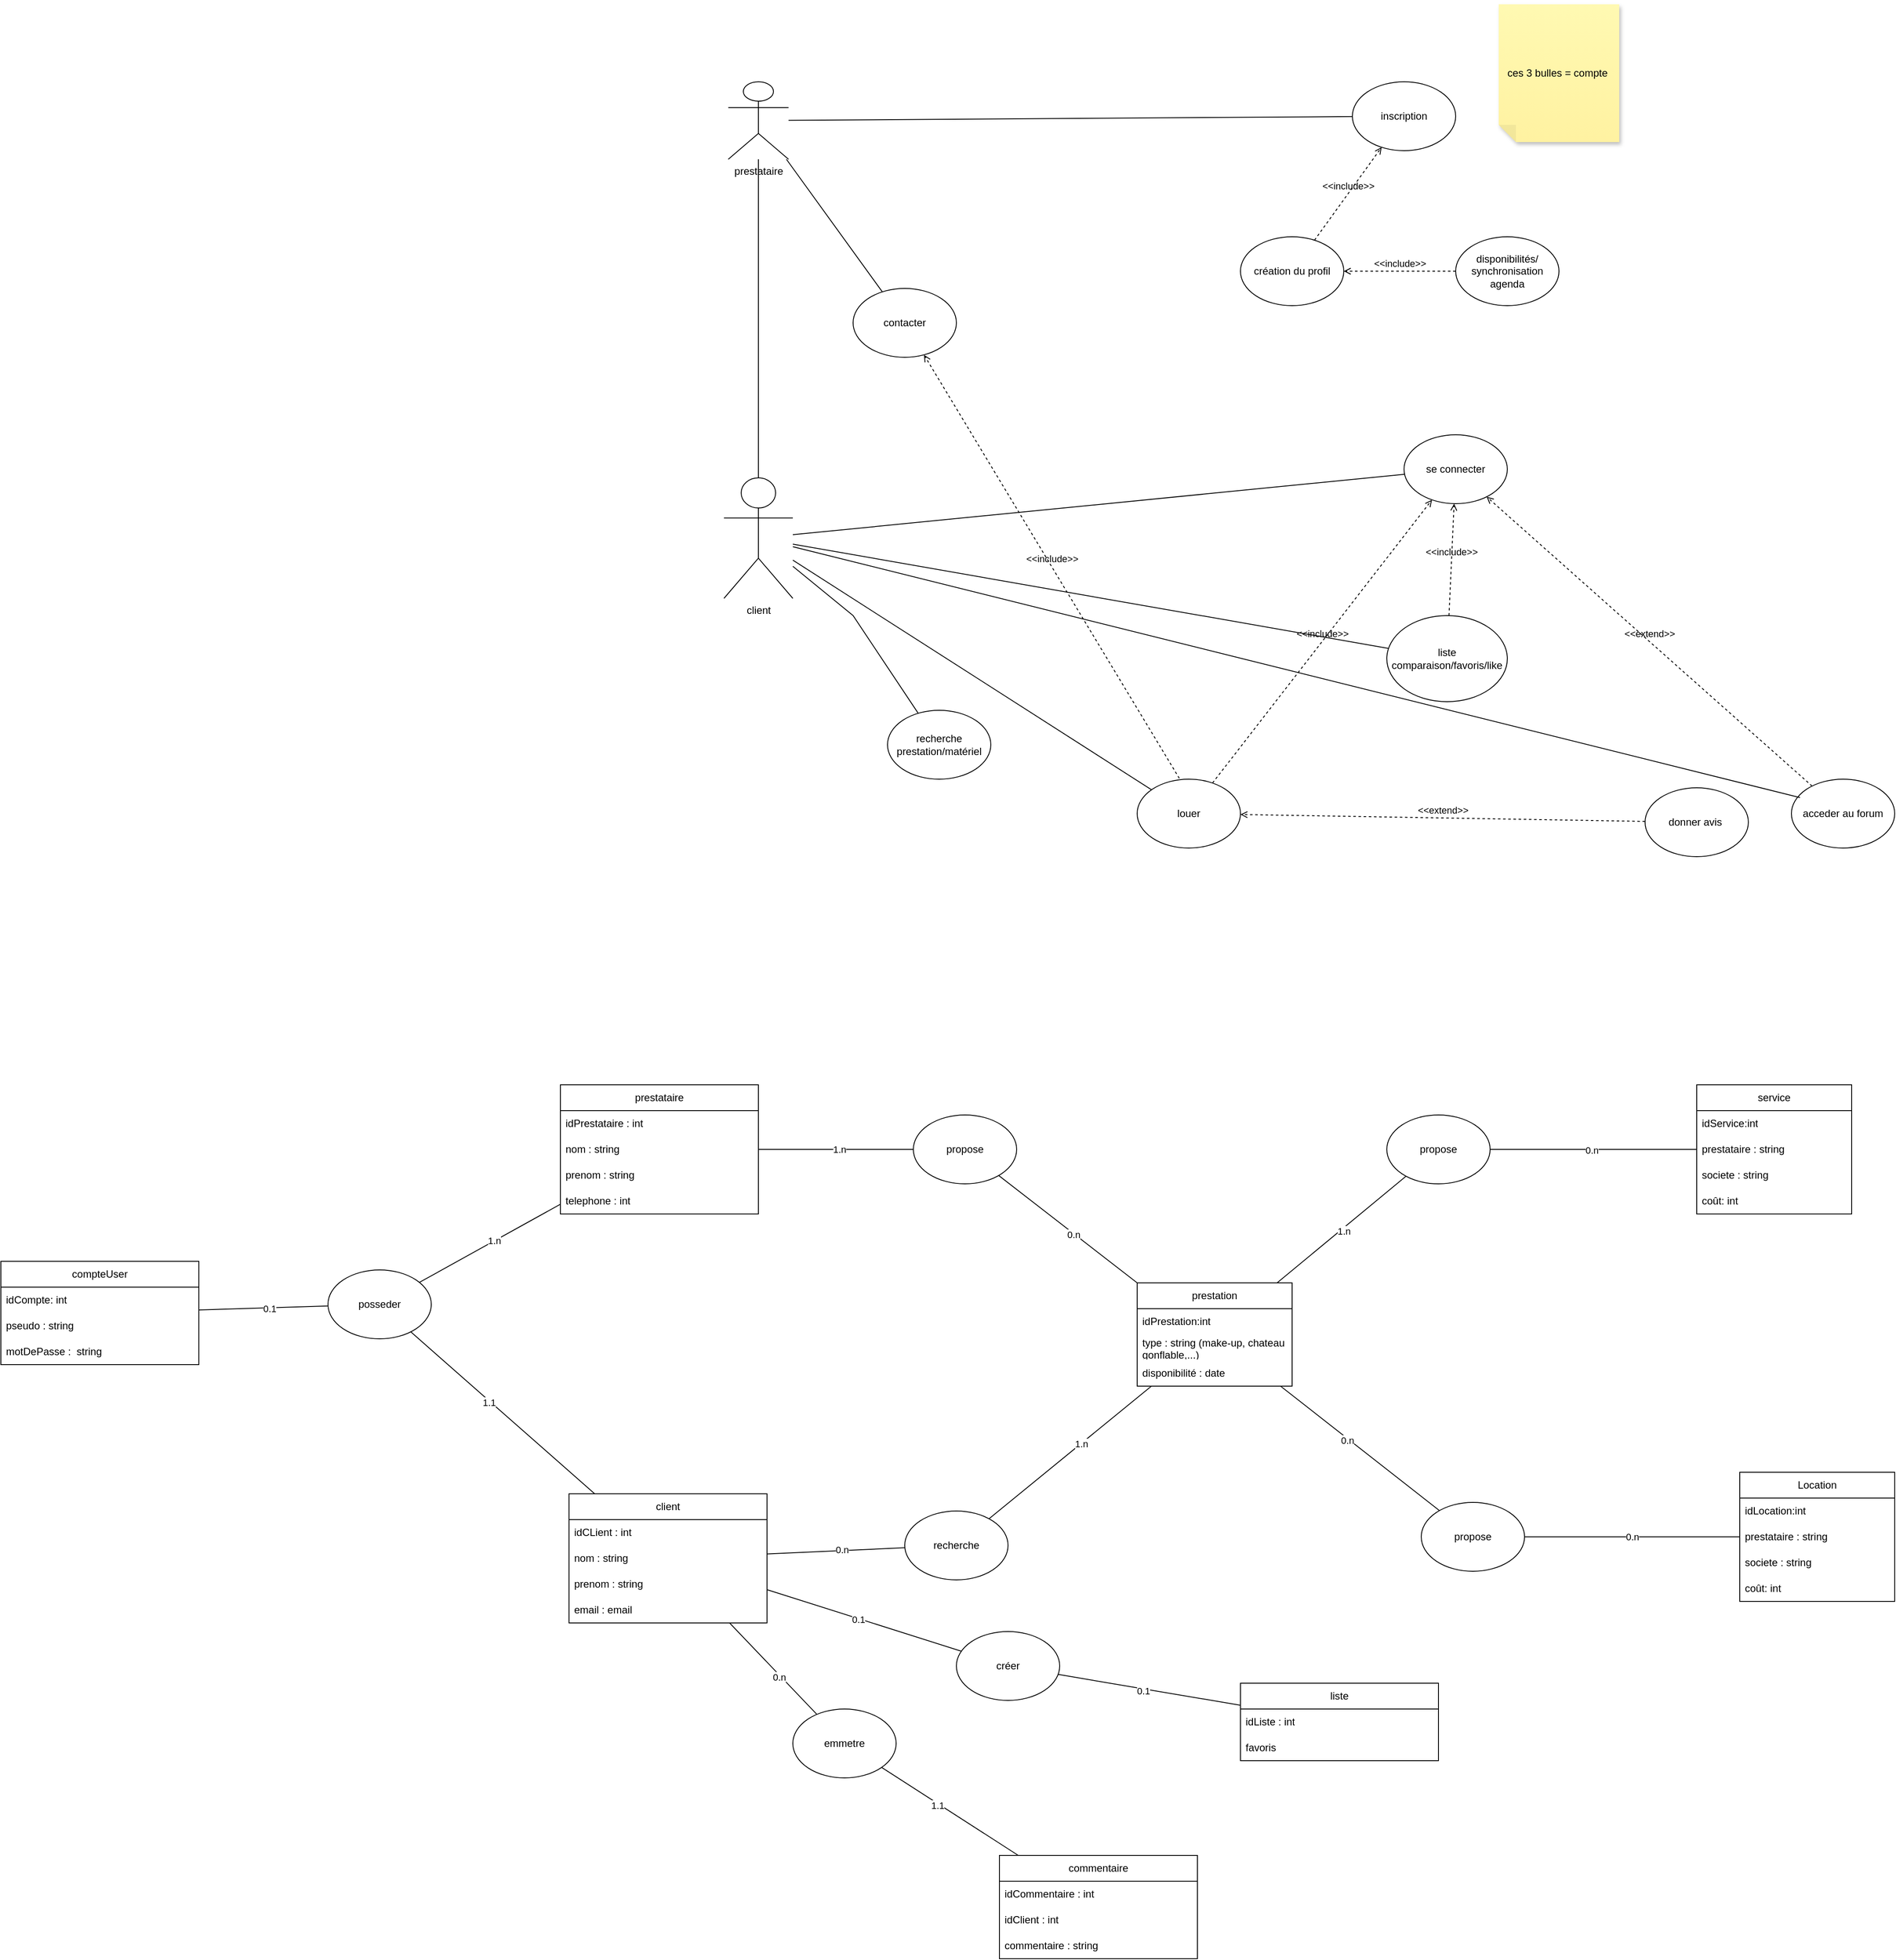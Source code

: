 <mxfile version="24.7.8">
  <diagram name="Page-1" id="dUXE3Y1OC9jI7FDfEywC">
    <mxGraphModel dx="1336" dy="738" grid="1" gridSize="10" guides="1" tooltips="1" connect="1" arrows="1" fold="1" page="1" pageScale="1" pageWidth="850" pageHeight="1100" math="0" shadow="0">
      <root>
        <mxCell id="0" />
        <mxCell id="1" parent="0" />
        <mxCell id="MuBUjtRx28wn0_U0IauR-11" value="inscription" style="ellipse;whiteSpace=wrap;html=1;" parent="1" vertex="1">
          <mxGeometry x="800" y="190" width="120" height="80" as="geometry" />
        </mxCell>
        <mxCell id="MuBUjtRx28wn0_U0IauR-12" value="création du profil" style="ellipse;whiteSpace=wrap;html=1;" parent="1" vertex="1">
          <mxGeometry x="670" y="370" width="120" height="80" as="geometry" />
        </mxCell>
        <mxCell id="MuBUjtRx28wn0_U0IauR-16" value="prestataire" style="shape=umlActor;verticalLabelPosition=bottom;verticalAlign=top;html=1;outlineConnect=0;" parent="1" vertex="1">
          <mxGeometry x="75" y="190" width="70" height="90" as="geometry" />
        </mxCell>
        <mxCell id="MuBUjtRx28wn0_U0IauR-21" value="client&lt;div&gt;&lt;br&gt;&lt;/div&gt;" style="shape=umlActor;verticalLabelPosition=bottom;verticalAlign=top;html=1;outlineConnect=0;" parent="1" vertex="1">
          <mxGeometry x="70" y="650" width="80" height="140" as="geometry" />
        </mxCell>
        <mxCell id="MuBUjtRx28wn0_U0IauR-25" value="recherche prestation/matériel" style="ellipse;whiteSpace=wrap;html=1;" parent="1" vertex="1">
          <mxGeometry x="260" y="920" width="120" height="80" as="geometry" />
        </mxCell>
        <mxCell id="MuBUjtRx28wn0_U0IauR-26" value="donner avis&amp;nbsp;" style="ellipse;whiteSpace=wrap;html=1;" parent="1" vertex="1">
          <mxGeometry x="1140" y="1010" width="120" height="80" as="geometry" />
        </mxCell>
        <mxCell id="MuBUjtRx28wn0_U0IauR-27" value="louer" style="ellipse;whiteSpace=wrap;html=1;" parent="1" vertex="1">
          <mxGeometry x="550" y="1000" width="120" height="80" as="geometry" />
        </mxCell>
        <mxCell id="MuBUjtRx28wn0_U0IauR-28" value="liste comparaison/favoris/like" style="ellipse;whiteSpace=wrap;html=1;" parent="1" vertex="1">
          <mxGeometry x="840" y="810" width="140" height="100" as="geometry" />
        </mxCell>
        <mxCell id="MuBUjtRx28wn0_U0IauR-29" value="se connecter" style="ellipse;whiteSpace=wrap;html=1;" parent="1" vertex="1">
          <mxGeometry x="860" y="600" width="120" height="80" as="geometry" />
        </mxCell>
        <mxCell id="MuBUjtRx28wn0_U0IauR-34" value="contacter" style="ellipse;whiteSpace=wrap;html=1;" parent="1" vertex="1">
          <mxGeometry x="220" y="430" width="120" height="80" as="geometry" />
        </mxCell>
        <mxCell id="MuBUjtRx28wn0_U0IauR-35" value="&amp;lt;&amp;lt;include&amp;gt;&amp;gt;" style="html=1;verticalAlign=bottom;labelBackgroundColor=none;endArrow=open;endFill=0;dashed=1;rounded=0;" parent="1" source="MuBUjtRx28wn0_U0IauR-12" target="MuBUjtRx28wn0_U0IauR-11" edge="1">
          <mxGeometry width="160" relative="1" as="geometry">
            <mxPoint x="650" y="370" as="sourcePoint" />
            <mxPoint x="810" y="370" as="targetPoint" />
          </mxGeometry>
        </mxCell>
        <mxCell id="MuBUjtRx28wn0_U0IauR-36" value="&amp;lt;&amp;lt;include&amp;gt;&amp;gt;" style="html=1;verticalAlign=bottom;labelBackgroundColor=none;endArrow=open;endFill=0;dashed=1;rounded=0;" parent="1" source="MuBUjtRx28wn0_U0IauR-27" target="MuBUjtRx28wn0_U0IauR-29" edge="1">
          <mxGeometry width="160" relative="1" as="geometry">
            <mxPoint x="710" y="930" as="sourcePoint" />
            <mxPoint x="860" y="690" as="targetPoint" />
          </mxGeometry>
        </mxCell>
        <mxCell id="MuBUjtRx28wn0_U0IauR-38" value="&amp;lt;&amp;lt;include&amp;gt;&amp;gt;" style="html=1;verticalAlign=bottom;labelBackgroundColor=none;endArrow=open;endFill=0;dashed=1;rounded=0;" parent="1" source="MuBUjtRx28wn0_U0IauR-28" target="MuBUjtRx28wn0_U0IauR-29" edge="1">
          <mxGeometry width="160" relative="1" as="geometry">
            <mxPoint x="710" y="750" as="sourcePoint" />
            <mxPoint x="870" y="750" as="targetPoint" />
          </mxGeometry>
        </mxCell>
        <mxCell id="MuBUjtRx28wn0_U0IauR-39" value="" style="endArrow=none;html=1;rounded=0;" parent="1" source="MuBUjtRx28wn0_U0IauR-21" target="MuBUjtRx28wn0_U0IauR-29" edge="1">
          <mxGeometry width="50" height="50" relative="1" as="geometry">
            <mxPoint x="140" y="710" as="sourcePoint" />
            <mxPoint x="190" y="660" as="targetPoint" />
          </mxGeometry>
        </mxCell>
        <mxCell id="MuBUjtRx28wn0_U0IauR-40" value="" style="endArrow=none;html=1;rounded=0;" parent="1" source="MuBUjtRx28wn0_U0IauR-27" target="MuBUjtRx28wn0_U0IauR-21" edge="1">
          <mxGeometry width="50" height="50" relative="1" as="geometry">
            <mxPoint x="286.681" y="786.724" as="sourcePoint" />
            <mxPoint x="120" y="680.0" as="targetPoint" />
          </mxGeometry>
        </mxCell>
        <mxCell id="MuBUjtRx28wn0_U0IauR-41" value="&amp;lt;&amp;lt;extend&amp;gt;&amp;gt;" style="html=1;verticalAlign=bottom;labelBackgroundColor=none;endArrow=open;endFill=0;dashed=1;rounded=0;" parent="1" source="MuBUjtRx28wn0_U0IauR-26" target="MuBUjtRx28wn0_U0IauR-27" edge="1">
          <mxGeometry width="160" relative="1" as="geometry">
            <mxPoint x="730" y="875" as="sourcePoint" />
            <mxPoint x="880" y="865" as="targetPoint" />
          </mxGeometry>
        </mxCell>
        <mxCell id="MuBUjtRx28wn0_U0IauR-42" value="&amp;lt;&amp;lt;include&amp;gt;&amp;gt;" style="html=1;verticalAlign=bottom;labelBackgroundColor=none;endArrow=open;endFill=0;dashed=1;rounded=0;exitX=0.408;exitY=-0.012;exitDx=0;exitDy=0;exitPerimeter=0;" parent="1" source="MuBUjtRx28wn0_U0IauR-27" target="MuBUjtRx28wn0_U0IauR-34" edge="1">
          <mxGeometry width="160" relative="1" as="geometry">
            <mxPoint x="1000" y="960" as="sourcePoint" />
            <mxPoint x="790" y="730" as="targetPoint" />
          </mxGeometry>
        </mxCell>
        <mxCell id="MuBUjtRx28wn0_U0IauR-43" value="" style="endArrow=none;html=1;rounded=0;" parent="1" source="MuBUjtRx28wn0_U0IauR-16" target="MuBUjtRx28wn0_U0IauR-11" edge="1">
          <mxGeometry width="50" height="50" relative="1" as="geometry">
            <mxPoint x="120" y="300" as="sourcePoint" />
            <mxPoint x="831" y="230" as="targetPoint" />
          </mxGeometry>
        </mxCell>
        <mxCell id="MuBUjtRx28wn0_U0IauR-44" value="" style="endArrow=none;html=1;rounded=0;" parent="1" source="MuBUjtRx28wn0_U0IauR-16" target="MuBUjtRx28wn0_U0IauR-34" edge="1">
          <mxGeometry width="50" height="50" relative="1" as="geometry">
            <mxPoint x="70" y="330" as="sourcePoint" />
            <mxPoint x="240" y="350" as="targetPoint" />
          </mxGeometry>
        </mxCell>
        <mxCell id="MuBUjtRx28wn0_U0IauR-45" value="disponibilités/&lt;div&gt;synchronisation agenda&lt;/div&gt;" style="ellipse;whiteSpace=wrap;html=1;" parent="1" vertex="1">
          <mxGeometry x="920" y="370" width="120" height="80" as="geometry" />
        </mxCell>
        <mxCell id="MuBUjtRx28wn0_U0IauR-47" value="&amp;lt;&amp;lt;include&amp;gt;&amp;gt;" style="html=1;verticalAlign=bottom;labelBackgroundColor=none;endArrow=open;endFill=0;dashed=1;rounded=0;" parent="1" source="MuBUjtRx28wn0_U0IauR-45" target="MuBUjtRx28wn0_U0IauR-12" edge="1">
          <mxGeometry width="160" relative="1" as="geometry">
            <mxPoint x="760" y="469.5" as="sourcePoint" />
            <mxPoint x="920" y="469.5" as="targetPoint" />
          </mxGeometry>
        </mxCell>
        <mxCell id="MuBUjtRx28wn0_U0IauR-48" value="" style="endArrow=none;html=1;rounded=0;" parent="1" source="MuBUjtRx28wn0_U0IauR-16" target="MuBUjtRx28wn0_U0IauR-21" edge="1">
          <mxGeometry width="50" height="50" relative="1" as="geometry">
            <mxPoint x="15" y="350" as="sourcePoint" />
            <mxPoint x="670" y="355" as="targetPoint" />
          </mxGeometry>
        </mxCell>
        <mxCell id="MuBUjtRx28wn0_U0IauR-52" value="acceder au forum" style="ellipse;whiteSpace=wrap;html=1;" parent="1" vertex="1">
          <mxGeometry x="1310" y="1000" width="120" height="80" as="geometry" />
        </mxCell>
        <mxCell id="MuBUjtRx28wn0_U0IauR-53" value="&amp;lt;&amp;lt;extend&amp;gt;&amp;gt;" style="html=1;verticalAlign=bottom;labelBackgroundColor=none;endArrow=open;endFill=0;dashed=1;rounded=0;" parent="1" source="MuBUjtRx28wn0_U0IauR-52" target="MuBUjtRx28wn0_U0IauR-29" edge="1">
          <mxGeometry width="160" relative="1" as="geometry">
            <mxPoint x="1230" y="840" as="sourcePoint" />
            <mxPoint x="1390" y="840" as="targetPoint" />
          </mxGeometry>
        </mxCell>
        <mxCell id="MuBUjtRx28wn0_U0IauR-56" value="" style="endArrow=none;html=1;rounded=0;" parent="1" source="MuBUjtRx28wn0_U0IauR-25" target="MuBUjtRx28wn0_U0IauR-21" edge="1">
          <mxGeometry width="50" height="50" relative="1" as="geometry">
            <mxPoint x="327" y="862" as="sourcePoint" />
            <mxPoint x="160" y="756" as="targetPoint" />
            <Array as="points">
              <mxPoint x="220" y="810" />
            </Array>
          </mxGeometry>
        </mxCell>
        <mxCell id="MuBUjtRx28wn0_U0IauR-57" value="" style="endArrow=none;html=1;rounded=0;" parent="1" source="MuBUjtRx28wn0_U0IauR-21" target="MuBUjtRx28wn0_U0IauR-28" edge="1">
          <mxGeometry width="50" height="50" relative="1" as="geometry">
            <mxPoint x="160" y="726" as="sourcePoint" />
            <mxPoint x="871" y="656" as="targetPoint" />
          </mxGeometry>
        </mxCell>
        <mxCell id="MuBUjtRx28wn0_U0IauR-58" value="" style="endArrow=none;html=1;rounded=0;entryX=0.083;entryY=0.267;entryDx=0;entryDy=0;entryPerimeter=0;" parent="1" source="MuBUjtRx28wn0_U0IauR-21" target="MuBUjtRx28wn0_U0IauR-52" edge="1">
          <mxGeometry width="50" height="50" relative="1" as="geometry">
            <mxPoint x="160" y="726" as="sourcePoint" />
            <mxPoint x="871" y="656" as="targetPoint" />
          </mxGeometry>
        </mxCell>
        <mxCell id="IXs15jx_NMNovQOjlFkA-1" value="prestataire" style="swimlane;fontStyle=0;childLayout=stackLayout;horizontal=1;startSize=30;horizontalStack=0;resizeParent=1;resizeParentMax=0;resizeLast=0;collapsible=1;marginBottom=0;whiteSpace=wrap;html=1;" parent="1" vertex="1">
          <mxGeometry x="-120" y="1355" width="230" height="150" as="geometry" />
        </mxCell>
        <mxCell id="IXs15jx_NMNovQOjlFkA-2" value="idPrestataire : int" style="text;strokeColor=none;fillColor=none;align=left;verticalAlign=middle;spacingLeft=4;spacingRight=4;overflow=hidden;points=[[0,0.5],[1,0.5]];portConstraint=eastwest;rotatable=0;whiteSpace=wrap;html=1;" parent="IXs15jx_NMNovQOjlFkA-1" vertex="1">
          <mxGeometry y="30" width="230" height="30" as="geometry" />
        </mxCell>
        <mxCell id="IXs15jx_NMNovQOjlFkA-3" value="nom : string" style="text;strokeColor=none;fillColor=none;align=left;verticalAlign=middle;spacingLeft=4;spacingRight=4;overflow=hidden;points=[[0,0.5],[1,0.5]];portConstraint=eastwest;rotatable=0;whiteSpace=wrap;html=1;" parent="IXs15jx_NMNovQOjlFkA-1" vertex="1">
          <mxGeometry y="60" width="230" height="30" as="geometry" />
        </mxCell>
        <mxCell id="IXs15jx_NMNovQOjlFkA-4" value="prenom : string" style="text;strokeColor=none;fillColor=none;align=left;verticalAlign=middle;spacingLeft=4;spacingRight=4;overflow=hidden;points=[[0,0.5],[1,0.5]];portConstraint=eastwest;rotatable=0;whiteSpace=wrap;html=1;" parent="IXs15jx_NMNovQOjlFkA-1" vertex="1">
          <mxGeometry y="90" width="230" height="30" as="geometry" />
        </mxCell>
        <mxCell id="IXs15jx_NMNovQOjlFkA-9" value="telephone : int" style="text;strokeColor=none;fillColor=none;align=left;verticalAlign=middle;spacingLeft=4;spacingRight=4;overflow=hidden;points=[[0,0.5],[1,0.5]];portConstraint=eastwest;rotatable=0;whiteSpace=wrap;html=1;" parent="IXs15jx_NMNovQOjlFkA-1" vertex="1">
          <mxGeometry y="120" width="230" height="30" as="geometry" />
        </mxCell>
        <mxCell id="IXs15jx_NMNovQOjlFkA-10" value="client" style="swimlane;fontStyle=0;childLayout=stackLayout;horizontal=1;startSize=30;horizontalStack=0;resizeParent=1;resizeParentMax=0;resizeLast=0;collapsible=1;marginBottom=0;whiteSpace=wrap;html=1;" parent="1" vertex="1">
          <mxGeometry x="-110" y="1830" width="230" height="150" as="geometry" />
        </mxCell>
        <mxCell id="IXs15jx_NMNovQOjlFkA-11" value="idCLient : int" style="text;strokeColor=none;fillColor=none;align=left;verticalAlign=middle;spacingLeft=4;spacingRight=4;overflow=hidden;points=[[0,0.5],[1,0.5]];portConstraint=eastwest;rotatable=0;whiteSpace=wrap;html=1;" parent="IXs15jx_NMNovQOjlFkA-10" vertex="1">
          <mxGeometry y="30" width="230" height="30" as="geometry" />
        </mxCell>
        <mxCell id="IXs15jx_NMNovQOjlFkA-12" value="nom : string" style="text;strokeColor=none;fillColor=none;align=left;verticalAlign=middle;spacingLeft=4;spacingRight=4;overflow=hidden;points=[[0,0.5],[1,0.5]];portConstraint=eastwest;rotatable=0;whiteSpace=wrap;html=1;" parent="IXs15jx_NMNovQOjlFkA-10" vertex="1">
          <mxGeometry y="60" width="230" height="30" as="geometry" />
        </mxCell>
        <mxCell id="IXs15jx_NMNovQOjlFkA-13" value="prenom : string" style="text;strokeColor=none;fillColor=none;align=left;verticalAlign=middle;spacingLeft=4;spacingRight=4;overflow=hidden;points=[[0,0.5],[1,0.5]];portConstraint=eastwest;rotatable=0;whiteSpace=wrap;html=1;" parent="IXs15jx_NMNovQOjlFkA-10" vertex="1">
          <mxGeometry y="90" width="230" height="30" as="geometry" />
        </mxCell>
        <mxCell id="IXs15jx_NMNovQOjlFkA-14" value="email : email" style="text;strokeColor=none;fillColor=none;align=left;verticalAlign=middle;spacingLeft=4;spacingRight=4;overflow=hidden;points=[[0,0.5],[1,0.5]];portConstraint=eastwest;rotatable=0;whiteSpace=wrap;html=1;" parent="IXs15jx_NMNovQOjlFkA-10" vertex="1">
          <mxGeometry y="120" width="230" height="30" as="geometry" />
        </mxCell>
        <mxCell id="IXs15jx_NMNovQOjlFkA-15" value="service" style="swimlane;fontStyle=0;childLayout=stackLayout;horizontal=1;startSize=30;horizontalStack=0;resizeParent=1;resizeParentMax=0;resizeLast=0;collapsible=1;marginBottom=0;whiteSpace=wrap;html=1;" parent="1" vertex="1">
          <mxGeometry x="1200" y="1355" width="180" height="150" as="geometry" />
        </mxCell>
        <mxCell id="IXs15jx_NMNovQOjlFkA-16" value="idService:int" style="text;strokeColor=none;fillColor=none;align=left;verticalAlign=middle;spacingLeft=4;spacingRight=4;overflow=hidden;points=[[0,0.5],[1,0.5]];portConstraint=eastwest;rotatable=0;whiteSpace=wrap;html=1;" parent="IXs15jx_NMNovQOjlFkA-15" vertex="1">
          <mxGeometry y="30" width="180" height="30" as="geometry" />
        </mxCell>
        <mxCell id="IXs15jx_NMNovQOjlFkA-19" value="prestataire : string" style="text;strokeColor=none;fillColor=none;align=left;verticalAlign=middle;spacingLeft=4;spacingRight=4;overflow=hidden;points=[[0,0.5],[1,0.5]];portConstraint=eastwest;rotatable=0;whiteSpace=wrap;html=1;" parent="IXs15jx_NMNovQOjlFkA-15" vertex="1">
          <mxGeometry y="60" width="180" height="30" as="geometry" />
        </mxCell>
        <mxCell id="IXs15jx_NMNovQOjlFkA-20" value="societe : string" style="text;strokeColor=none;fillColor=none;align=left;verticalAlign=middle;spacingLeft=4;spacingRight=4;overflow=hidden;points=[[0,0.5],[1,0.5]];portConstraint=eastwest;rotatable=0;whiteSpace=wrap;html=1;" parent="IXs15jx_NMNovQOjlFkA-15" vertex="1">
          <mxGeometry y="90" width="180" height="30" as="geometry" />
        </mxCell>
        <mxCell id="IXs15jx_NMNovQOjlFkA-18" value="coût: int" style="text;strokeColor=none;fillColor=none;align=left;verticalAlign=middle;spacingLeft=4;spacingRight=4;overflow=hidden;points=[[0,0.5],[1,0.5]];portConstraint=eastwest;rotatable=0;whiteSpace=wrap;html=1;" parent="IXs15jx_NMNovQOjlFkA-15" vertex="1">
          <mxGeometry y="120" width="180" height="30" as="geometry" />
        </mxCell>
        <mxCell id="IXs15jx_NMNovQOjlFkA-21" value="recherche" style="ellipse;whiteSpace=wrap;html=1;" parent="1" vertex="1">
          <mxGeometry x="280" y="1850" width="120" height="80" as="geometry" />
        </mxCell>
        <mxCell id="IXs15jx_NMNovQOjlFkA-22" value="propose" style="ellipse;whiteSpace=wrap;html=1;" parent="1" vertex="1">
          <mxGeometry x="290" y="1390" width="120" height="80" as="geometry" />
        </mxCell>
        <mxCell id="IXs15jx_NMNovQOjlFkA-23" value="" style="endArrow=none;html=1;rounded=0;" parent="1" source="IXs15jx_NMNovQOjlFkA-1" target="IXs15jx_NMNovQOjlFkA-22" edge="1">
          <mxGeometry width="50" height="50" relative="1" as="geometry">
            <mxPoint x="390" y="1460" as="sourcePoint" />
            <mxPoint x="440" y="1410" as="targetPoint" />
          </mxGeometry>
        </mxCell>
        <mxCell id="4hOj2xu6CtOuYYD1Ahmx-4" value="1.n" style="edgeLabel;html=1;align=center;verticalAlign=middle;resizable=0;points=[];" vertex="1" connectable="0" parent="IXs15jx_NMNovQOjlFkA-23">
          <mxGeometry x="0.044" relative="1" as="geometry">
            <mxPoint as="offset" />
          </mxGeometry>
        </mxCell>
        <mxCell id="IXs15jx_NMNovQOjlFkA-24" value="" style="endArrow=none;html=1;rounded=0;exitX=0;exitY=0;exitDx=0;exitDy=0;" parent="1" source="IXs15jx_NMNovQOjlFkA-51" target="IXs15jx_NMNovQOjlFkA-22" edge="1">
          <mxGeometry width="50" height="50" relative="1" as="geometry">
            <mxPoint x="730" y="1490" as="sourcePoint" />
            <mxPoint x="870" y="1640" as="targetPoint" />
          </mxGeometry>
        </mxCell>
        <mxCell id="4hOj2xu6CtOuYYD1Ahmx-5" value="0.n" style="edgeLabel;html=1;align=center;verticalAlign=middle;resizable=0;points=[];" vertex="1" connectable="0" parent="IXs15jx_NMNovQOjlFkA-24">
          <mxGeometry x="-0.088" y="1" relative="1" as="geometry">
            <mxPoint as="offset" />
          </mxGeometry>
        </mxCell>
        <mxCell id="IXs15jx_NMNovQOjlFkA-25" value="" style="endArrow=none;html=1;rounded=0;" parent="1" source="IXs15jx_NMNovQOjlFkA-10" target="IXs15jx_NMNovQOjlFkA-21" edge="1">
          <mxGeometry width="50" height="50" relative="1" as="geometry">
            <mxPoint x="390" y="1830" as="sourcePoint" />
            <mxPoint x="440" y="1780" as="targetPoint" />
          </mxGeometry>
        </mxCell>
        <mxCell id="4hOj2xu6CtOuYYD1Ahmx-6" value="0.n" style="edgeLabel;html=1;align=center;verticalAlign=middle;resizable=0;points=[];" vertex="1" connectable="0" parent="IXs15jx_NMNovQOjlFkA-25">
          <mxGeometry x="0.08" y="1" relative="1" as="geometry">
            <mxPoint as="offset" />
          </mxGeometry>
        </mxCell>
        <mxCell id="IXs15jx_NMNovQOjlFkA-26" value="" style="endArrow=none;html=1;rounded=0;" parent="1" source="IXs15jx_NMNovQOjlFkA-21" target="IXs15jx_NMNovQOjlFkA-51" edge="1">
          <mxGeometry width="50" height="50" relative="1" as="geometry">
            <mxPoint x="740" y="1890" as="sourcePoint" />
            <mxPoint x="740" y="1830" as="targetPoint" />
          </mxGeometry>
        </mxCell>
        <mxCell id="4hOj2xu6CtOuYYD1Ahmx-7" value="1.n" style="edgeLabel;html=1;align=center;verticalAlign=middle;resizable=0;points=[];" vertex="1" connectable="0" parent="IXs15jx_NMNovQOjlFkA-26">
          <mxGeometry x="0.133" relative="1" as="geometry">
            <mxPoint as="offset" />
          </mxGeometry>
        </mxCell>
        <mxCell id="IXs15jx_NMNovQOjlFkA-27" value="compteUser" style="swimlane;fontStyle=0;childLayout=stackLayout;horizontal=1;startSize=30;horizontalStack=0;resizeParent=1;resizeParentMax=0;resizeLast=0;collapsible=1;marginBottom=0;whiteSpace=wrap;html=1;" parent="1" vertex="1">
          <mxGeometry x="-770" y="1560" width="230" height="120" as="geometry" />
        </mxCell>
        <mxCell id="IXs15jx_NMNovQOjlFkA-28" value="idCompte: int" style="text;strokeColor=none;fillColor=none;align=left;verticalAlign=middle;spacingLeft=4;spacingRight=4;overflow=hidden;points=[[0,0.5],[1,0.5]];portConstraint=eastwest;rotatable=0;whiteSpace=wrap;html=1;" parent="IXs15jx_NMNovQOjlFkA-27" vertex="1">
          <mxGeometry y="30" width="230" height="30" as="geometry" />
        </mxCell>
        <mxCell id="IXs15jx_NMNovQOjlFkA-29" value="pseudo : string" style="text;strokeColor=none;fillColor=none;align=left;verticalAlign=middle;spacingLeft=4;spacingRight=4;overflow=hidden;points=[[0,0.5],[1,0.5]];portConstraint=eastwest;rotatable=0;whiteSpace=wrap;html=1;" parent="IXs15jx_NMNovQOjlFkA-27" vertex="1">
          <mxGeometry y="60" width="230" height="30" as="geometry" />
        </mxCell>
        <mxCell id="IXs15jx_NMNovQOjlFkA-30" value="motDePasse :&amp;nbsp; string" style="text;strokeColor=none;fillColor=none;align=left;verticalAlign=middle;spacingLeft=4;spacingRight=4;overflow=hidden;points=[[0,0.5],[1,0.5]];portConstraint=eastwest;rotatable=0;whiteSpace=wrap;html=1;" parent="IXs15jx_NMNovQOjlFkA-27" vertex="1">
          <mxGeometry y="90" width="230" height="30" as="geometry" />
        </mxCell>
        <mxCell id="IXs15jx_NMNovQOjlFkA-34" value="posseder" style="ellipse;whiteSpace=wrap;html=1;" parent="1" vertex="1">
          <mxGeometry x="-390" y="1570" width="120" height="80" as="geometry" />
        </mxCell>
        <mxCell id="IXs15jx_NMNovQOjlFkA-35" value="" style="endArrow=none;html=1;rounded=0;" parent="1" source="IXs15jx_NMNovQOjlFkA-34" target="IXs15jx_NMNovQOjlFkA-1" edge="1">
          <mxGeometry width="50" height="50" relative="1" as="geometry">
            <mxPoint x="-330" y="1570" as="sourcePoint" />
            <mxPoint x="-280" y="1520" as="targetPoint" />
          </mxGeometry>
        </mxCell>
        <mxCell id="4hOj2xu6CtOuYYD1Ahmx-2" value="1.n" style="edgeLabel;html=1;align=center;verticalAlign=middle;resizable=0;points=[];" vertex="1" connectable="0" parent="IXs15jx_NMNovQOjlFkA-35">
          <mxGeometry x="0.062" relative="1" as="geometry">
            <mxPoint as="offset" />
          </mxGeometry>
        </mxCell>
        <mxCell id="IXs15jx_NMNovQOjlFkA-36" value="" style="endArrow=none;html=1;rounded=0;" parent="1" source="IXs15jx_NMNovQOjlFkA-34" target="IXs15jx_NMNovQOjlFkA-10" edge="1">
          <mxGeometry width="50" height="50" relative="1" as="geometry">
            <mxPoint x="-380" y="1690" as="sourcePoint" />
            <mxPoint x="-330" y="1640" as="targetPoint" />
          </mxGeometry>
        </mxCell>
        <mxCell id="4hOj2xu6CtOuYYD1Ahmx-17" value="1.1" style="edgeLabel;html=1;align=center;verticalAlign=middle;resizable=0;points=[];" vertex="1" connectable="0" parent="IXs15jx_NMNovQOjlFkA-36">
          <mxGeometry x="-0.144" y="-1" relative="1" as="geometry">
            <mxPoint as="offset" />
          </mxGeometry>
        </mxCell>
        <mxCell id="IXs15jx_NMNovQOjlFkA-37" value="" style="endArrow=none;html=1;rounded=0;" parent="1" source="IXs15jx_NMNovQOjlFkA-27" target="IXs15jx_NMNovQOjlFkA-34" edge="1">
          <mxGeometry width="50" height="50" relative="1" as="geometry">
            <mxPoint x="-520" y="1620" as="sourcePoint" />
            <mxPoint x="-470" y="1570" as="targetPoint" />
          </mxGeometry>
        </mxCell>
        <mxCell id="4hOj2xu6CtOuYYD1Ahmx-1" value="0.1" style="edgeLabel;html=1;align=center;verticalAlign=middle;resizable=0;points=[];" vertex="1" connectable="0" parent="IXs15jx_NMNovQOjlFkA-37">
          <mxGeometry x="0.092" y="-1" relative="1" as="geometry">
            <mxPoint as="offset" />
          </mxGeometry>
        </mxCell>
        <mxCell id="IXs15jx_NMNovQOjlFkA-38" value="ces 3 bulles = compte&amp;nbsp;" style="shape=note;whiteSpace=wrap;html=1;backgroundOutline=1;fontColor=#000000;darkOpacity=0.05;fillColor=#FFF9B2;strokeColor=none;fillStyle=solid;direction=west;gradientDirection=north;gradientColor=#FFF2A1;shadow=1;size=20;pointerEvents=1;" parent="1" vertex="1">
          <mxGeometry x="970" y="100" width="140" height="160" as="geometry" />
        </mxCell>
        <mxCell id="IXs15jx_NMNovQOjlFkA-49" value="" style="endArrow=none;html=1;rounded=0;" parent="1" source="IXs15jx_NMNovQOjlFkA-51" target="IXs15jx_NMNovQOjlFkA-50" edge="1">
          <mxGeometry width="50" height="50" relative="1" as="geometry">
            <mxPoint x="610" y="1680" as="sourcePoint" />
            <mxPoint x="1197.66" y="1514.74" as="targetPoint" />
          </mxGeometry>
        </mxCell>
        <mxCell id="4hOj2xu6CtOuYYD1Ahmx-12" value="1.n" style="edgeLabel;html=1;align=center;verticalAlign=middle;resizable=0;points=[];" vertex="1" connectable="0" parent="IXs15jx_NMNovQOjlFkA-49">
          <mxGeometry x="0.014" y="-2" relative="1" as="geometry">
            <mxPoint y="1" as="offset" />
          </mxGeometry>
        </mxCell>
        <mxCell id="IXs15jx_NMNovQOjlFkA-50" value="propose" style="ellipse;whiteSpace=wrap;html=1;" parent="1" vertex="1">
          <mxGeometry x="840" y="1390" width="120" height="80" as="geometry" />
        </mxCell>
        <mxCell id="IXs15jx_NMNovQOjlFkA-51" value="prestation" style="swimlane;fontStyle=0;childLayout=stackLayout;horizontal=1;startSize=30;horizontalStack=0;resizeParent=1;resizeParentMax=0;resizeLast=0;collapsible=1;marginBottom=0;whiteSpace=wrap;html=1;" parent="1" vertex="1">
          <mxGeometry x="550" y="1585" width="180" height="120" as="geometry" />
        </mxCell>
        <mxCell id="IXs15jx_NMNovQOjlFkA-52" value="idPrestation:int" style="text;strokeColor=none;fillColor=none;align=left;verticalAlign=middle;spacingLeft=4;spacingRight=4;overflow=hidden;points=[[0,0.5],[1,0.5]];portConstraint=eastwest;rotatable=0;whiteSpace=wrap;html=1;" parent="IXs15jx_NMNovQOjlFkA-51" vertex="1">
          <mxGeometry y="30" width="180" height="30" as="geometry" />
        </mxCell>
        <mxCell id="IXs15jx_NMNovQOjlFkA-53" value="type : string (make-up, chateau gonflable,...)" style="text;strokeColor=none;fillColor=none;align=left;verticalAlign=middle;spacingLeft=4;spacingRight=4;overflow=hidden;points=[[0,0.5],[1,0.5]];portConstraint=eastwest;rotatable=0;whiteSpace=wrap;html=1;" parent="IXs15jx_NMNovQOjlFkA-51" vertex="1">
          <mxGeometry y="60" width="180" height="30" as="geometry" />
        </mxCell>
        <mxCell id="IXs15jx_NMNovQOjlFkA-79" value="disponibilité : date" style="text;strokeColor=none;fillColor=none;align=left;verticalAlign=middle;spacingLeft=4;spacingRight=4;overflow=hidden;points=[[0,0.5],[1,0.5]];portConstraint=eastwest;rotatable=0;whiteSpace=wrap;html=1;" parent="IXs15jx_NMNovQOjlFkA-51" vertex="1">
          <mxGeometry y="90" width="180" height="30" as="geometry" />
        </mxCell>
        <mxCell id="IXs15jx_NMNovQOjlFkA-54" value="Location" style="swimlane;fontStyle=0;childLayout=stackLayout;horizontal=1;startSize=30;horizontalStack=0;resizeParent=1;resizeParentMax=0;resizeLast=0;collapsible=1;marginBottom=0;whiteSpace=wrap;html=1;" parent="1" vertex="1">
          <mxGeometry x="1250" y="1805" width="180" height="150" as="geometry" />
        </mxCell>
        <mxCell id="IXs15jx_NMNovQOjlFkA-55" value="idLocation:int" style="text;strokeColor=none;fillColor=none;align=left;verticalAlign=middle;spacingLeft=4;spacingRight=4;overflow=hidden;points=[[0,0.5],[1,0.5]];portConstraint=eastwest;rotatable=0;whiteSpace=wrap;html=1;" parent="IXs15jx_NMNovQOjlFkA-54" vertex="1">
          <mxGeometry y="30" width="180" height="30" as="geometry" />
        </mxCell>
        <mxCell id="IXs15jx_NMNovQOjlFkA-56" value="prestataire : string" style="text;strokeColor=none;fillColor=none;align=left;verticalAlign=middle;spacingLeft=4;spacingRight=4;overflow=hidden;points=[[0,0.5],[1,0.5]];portConstraint=eastwest;rotatable=0;whiteSpace=wrap;html=1;" parent="IXs15jx_NMNovQOjlFkA-54" vertex="1">
          <mxGeometry y="60" width="180" height="30" as="geometry" />
        </mxCell>
        <mxCell id="IXs15jx_NMNovQOjlFkA-57" value="societe : string" style="text;strokeColor=none;fillColor=none;align=left;verticalAlign=middle;spacingLeft=4;spacingRight=4;overflow=hidden;points=[[0,0.5],[1,0.5]];portConstraint=eastwest;rotatable=0;whiteSpace=wrap;html=1;" parent="IXs15jx_NMNovQOjlFkA-54" vertex="1">
          <mxGeometry y="90" width="180" height="30" as="geometry" />
        </mxCell>
        <mxCell id="IXs15jx_NMNovQOjlFkA-58" value="coût: int" style="text;strokeColor=none;fillColor=none;align=left;verticalAlign=middle;spacingLeft=4;spacingRight=4;overflow=hidden;points=[[0,0.5],[1,0.5]];portConstraint=eastwest;rotatable=0;whiteSpace=wrap;html=1;" parent="IXs15jx_NMNovQOjlFkA-54" vertex="1">
          <mxGeometry y="120" width="180" height="30" as="geometry" />
        </mxCell>
        <mxCell id="IXs15jx_NMNovQOjlFkA-59" value="" style="endArrow=none;html=1;rounded=0;" parent="1" source="IXs15jx_NMNovQOjlFkA-51" target="IXs15jx_NMNovQOjlFkA-60" edge="1">
          <mxGeometry width="50" height="50" relative="1" as="geometry">
            <mxPoint x="989" y="1955" as="sourcePoint" />
            <mxPoint x="1550" y="1857.0" as="targetPoint" />
          </mxGeometry>
        </mxCell>
        <mxCell id="4hOj2xu6CtOuYYD1Ahmx-14" value="0.n" style="edgeLabel;html=1;align=center;verticalAlign=middle;resizable=0;points=[];" vertex="1" connectable="0" parent="IXs15jx_NMNovQOjlFkA-59">
          <mxGeometry x="-0.149" y="-2" relative="1" as="geometry">
            <mxPoint as="offset" />
          </mxGeometry>
        </mxCell>
        <mxCell id="IXs15jx_NMNovQOjlFkA-60" value="propose" style="ellipse;whiteSpace=wrap;html=1;" parent="1" vertex="1">
          <mxGeometry x="880" y="1840" width="120" height="80" as="geometry" />
        </mxCell>
        <mxCell id="IXs15jx_NMNovQOjlFkA-61" value="" style="endArrow=none;html=1;rounded=0;" parent="1" source="IXs15jx_NMNovQOjlFkA-50" target="IXs15jx_NMNovQOjlFkA-15" edge="1">
          <mxGeometry width="50" height="50" relative="1" as="geometry">
            <mxPoint x="1030" y="1480" as="sourcePoint" />
            <mxPoint x="1080" y="1430" as="targetPoint" />
          </mxGeometry>
        </mxCell>
        <mxCell id="4hOj2xu6CtOuYYD1Ahmx-13" value="0.n" style="edgeLabel;html=1;align=center;verticalAlign=middle;resizable=0;points=[];" vertex="1" connectable="0" parent="IXs15jx_NMNovQOjlFkA-61">
          <mxGeometry x="-0.017" y="-1" relative="1" as="geometry">
            <mxPoint as="offset" />
          </mxGeometry>
        </mxCell>
        <mxCell id="IXs15jx_NMNovQOjlFkA-62" value="" style="endArrow=none;html=1;rounded=0;" parent="1" source="IXs15jx_NMNovQOjlFkA-60" target="IXs15jx_NMNovQOjlFkA-54" edge="1">
          <mxGeometry width="50" height="50" relative="1" as="geometry">
            <mxPoint x="1010" y="1730" as="sourcePoint" />
            <mxPoint x="1060" y="1680" as="targetPoint" />
          </mxGeometry>
        </mxCell>
        <mxCell id="4hOj2xu6CtOuYYD1Ahmx-15" value="0.n" style="edgeLabel;html=1;align=center;verticalAlign=middle;resizable=0;points=[];" vertex="1" connectable="0" parent="IXs15jx_NMNovQOjlFkA-62">
          <mxGeometry relative="1" as="geometry">
            <mxPoint as="offset" />
          </mxGeometry>
        </mxCell>
        <mxCell id="IXs15jx_NMNovQOjlFkA-64" value="emmetre" style="ellipse;whiteSpace=wrap;html=1;" parent="1" vertex="1">
          <mxGeometry x="150" y="2080" width="120" height="80" as="geometry" />
        </mxCell>
        <mxCell id="IXs15jx_NMNovQOjlFkA-63" value="" style="endArrow=none;html=1;rounded=0;" parent="1" source="IXs15jx_NMNovQOjlFkA-64" target="IXs15jx_NMNovQOjlFkA-10" edge="1">
          <mxGeometry width="50" height="50" relative="1" as="geometry">
            <mxPoint x="260" y="2070" as="sourcePoint" />
            <mxPoint x="120" y="1935" as="targetPoint" />
          </mxGeometry>
        </mxCell>
        <mxCell id="4hOj2xu6CtOuYYD1Ahmx-10" value="0.n" style="edgeLabel;html=1;align=center;verticalAlign=middle;resizable=0;points=[];" vertex="1" connectable="0" parent="IXs15jx_NMNovQOjlFkA-63">
          <mxGeometry x="-0.149" y="2" relative="1" as="geometry">
            <mxPoint as="offset" />
          </mxGeometry>
        </mxCell>
        <mxCell id="IXs15jx_NMNovQOjlFkA-65" value="commentaire" style="swimlane;fontStyle=0;childLayout=stackLayout;horizontal=1;startSize=30;horizontalStack=0;resizeParent=1;resizeParentMax=0;resizeLast=0;collapsible=1;marginBottom=0;whiteSpace=wrap;html=1;" parent="1" vertex="1">
          <mxGeometry x="390" y="2250" width="230" height="120" as="geometry" />
        </mxCell>
        <mxCell id="IXs15jx_NMNovQOjlFkA-66" value="idCommentaire : int" style="text;strokeColor=none;fillColor=none;align=left;verticalAlign=middle;spacingLeft=4;spacingRight=4;overflow=hidden;points=[[0,0.5],[1,0.5]];portConstraint=eastwest;rotatable=0;whiteSpace=wrap;html=1;" parent="IXs15jx_NMNovQOjlFkA-65" vertex="1">
          <mxGeometry y="30" width="230" height="30" as="geometry" />
        </mxCell>
        <mxCell id="IXs15jx_NMNovQOjlFkA-67" value="idClient : int" style="text;strokeColor=none;fillColor=none;align=left;verticalAlign=middle;spacingLeft=4;spacingRight=4;overflow=hidden;points=[[0,0.5],[1,0.5]];portConstraint=eastwest;rotatable=0;whiteSpace=wrap;html=1;" parent="IXs15jx_NMNovQOjlFkA-65" vertex="1">
          <mxGeometry y="60" width="230" height="30" as="geometry" />
        </mxCell>
        <mxCell id="IXs15jx_NMNovQOjlFkA-68" value="commentaire : string" style="text;strokeColor=none;fillColor=none;align=left;verticalAlign=middle;spacingLeft=4;spacingRight=4;overflow=hidden;points=[[0,0.5],[1,0.5]];portConstraint=eastwest;rotatable=0;whiteSpace=wrap;html=1;" parent="IXs15jx_NMNovQOjlFkA-65" vertex="1">
          <mxGeometry y="90" width="230" height="30" as="geometry" />
        </mxCell>
        <mxCell id="IXs15jx_NMNovQOjlFkA-70" value="" style="endArrow=none;html=1;rounded=0;" parent="1" source="IXs15jx_NMNovQOjlFkA-65" target="IXs15jx_NMNovQOjlFkA-64" edge="1">
          <mxGeometry width="50" height="50" relative="1" as="geometry">
            <mxPoint x="290" y="2240" as="sourcePoint" />
            <mxPoint x="340" y="2190" as="targetPoint" />
          </mxGeometry>
        </mxCell>
        <mxCell id="4hOj2xu6CtOuYYD1Ahmx-11" value="1.1" style="edgeLabel;html=1;align=center;verticalAlign=middle;resizable=0;points=[];" vertex="1" connectable="0" parent="IXs15jx_NMNovQOjlFkA-70">
          <mxGeometry x="0.169" y="2" relative="1" as="geometry">
            <mxPoint as="offset" />
          </mxGeometry>
        </mxCell>
        <mxCell id="IXs15jx_NMNovQOjlFkA-71" value="liste" style="swimlane;fontStyle=0;childLayout=stackLayout;horizontal=1;startSize=30;horizontalStack=0;resizeParent=1;resizeParentMax=0;resizeLast=0;collapsible=1;marginBottom=0;whiteSpace=wrap;html=1;" parent="1" vertex="1">
          <mxGeometry x="670" y="2050" width="230" height="90" as="geometry" />
        </mxCell>
        <mxCell id="IXs15jx_NMNovQOjlFkA-72" value="idListe : int" style="text;strokeColor=none;fillColor=none;align=left;verticalAlign=middle;spacingLeft=4;spacingRight=4;overflow=hidden;points=[[0,0.5],[1,0.5]];portConstraint=eastwest;rotatable=0;whiteSpace=wrap;html=1;" parent="IXs15jx_NMNovQOjlFkA-71" vertex="1">
          <mxGeometry y="30" width="230" height="30" as="geometry" />
        </mxCell>
        <mxCell id="IXs15jx_NMNovQOjlFkA-74" value="favoris&amp;nbsp;" style="text;strokeColor=none;fillColor=none;align=left;verticalAlign=middle;spacingLeft=4;spacingRight=4;overflow=hidden;points=[[0,0.5],[1,0.5]];portConstraint=eastwest;rotatable=0;whiteSpace=wrap;html=1;" parent="IXs15jx_NMNovQOjlFkA-71" vertex="1">
          <mxGeometry y="60" width="230" height="30" as="geometry" />
        </mxCell>
        <mxCell id="IXs15jx_NMNovQOjlFkA-76" value="" style="endArrow=none;html=1;rounded=0;" parent="1" source="IXs15jx_NMNovQOjlFkA-77" target="IXs15jx_NMNovQOjlFkA-71" edge="1">
          <mxGeometry width="50" height="50" relative="1" as="geometry">
            <mxPoint x="310" y="1990" as="sourcePoint" />
            <mxPoint x="170" y="1820" as="targetPoint" />
          </mxGeometry>
        </mxCell>
        <mxCell id="4hOj2xu6CtOuYYD1Ahmx-9" value="0.1" style="edgeLabel;html=1;align=center;verticalAlign=middle;resizable=0;points=[];" vertex="1" connectable="0" parent="IXs15jx_NMNovQOjlFkA-76">
          <mxGeometry x="-0.074" y="-2" relative="1" as="geometry">
            <mxPoint x="1" as="offset" />
          </mxGeometry>
        </mxCell>
        <mxCell id="IXs15jx_NMNovQOjlFkA-77" value="créer" style="ellipse;whiteSpace=wrap;html=1;" parent="1" vertex="1">
          <mxGeometry x="340" y="1990" width="120" height="80" as="geometry" />
        </mxCell>
        <mxCell id="IXs15jx_NMNovQOjlFkA-78" value="" style="endArrow=none;html=1;rounded=0;" parent="1" source="IXs15jx_NMNovQOjlFkA-10" target="IXs15jx_NMNovQOjlFkA-77" edge="1">
          <mxGeometry width="50" height="50" relative="1" as="geometry">
            <mxPoint x="120" y="1870" as="sourcePoint" />
            <mxPoint x="170" y="1820" as="targetPoint" />
          </mxGeometry>
        </mxCell>
        <mxCell id="4hOj2xu6CtOuYYD1Ahmx-8" value="0.1" style="edgeLabel;html=1;align=center;verticalAlign=middle;resizable=0;points=[];" vertex="1" connectable="0" parent="IXs15jx_NMNovQOjlFkA-78">
          <mxGeometry x="-0.058" y="-1" relative="1" as="geometry">
            <mxPoint as="offset" />
          </mxGeometry>
        </mxCell>
      </root>
    </mxGraphModel>
  </diagram>
</mxfile>

